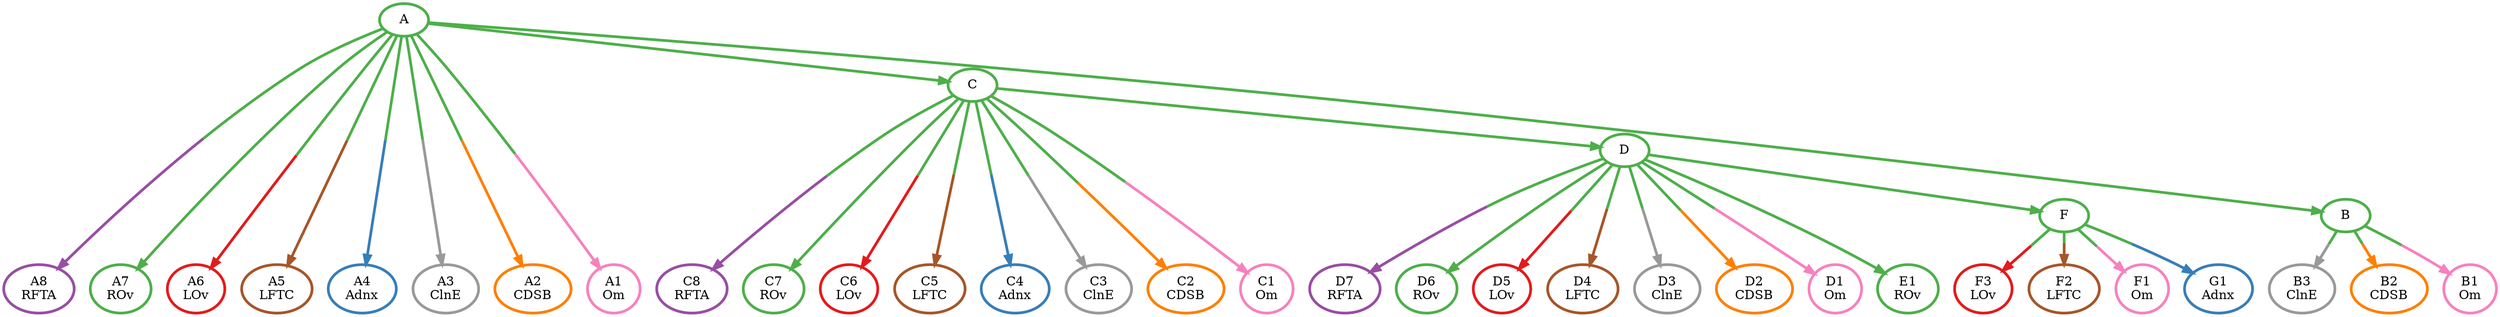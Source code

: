 digraph T {
	{
		rank=same
		35 [penwidth=3,colorscheme=set19,color=1,label="F3\nLOv"]
		34 [penwidth=3,colorscheme=set19,color=7,label="F2\nLFTC"]
		33 [penwidth=3,colorscheme=set19,color=8,label="F1\nOm"]
		32 [penwidth=3,colorscheme=set19,color=4,label="D7\nRFTA"]
		31 [penwidth=3,colorscheme=set19,color=3,label="D6\nROv"]
		30 [penwidth=3,colorscheme=set19,color=1,label="D5\nLOv"]
		29 [penwidth=3,colorscheme=set19,color=7,label="D4\nLFTC"]
		28 [penwidth=3,colorscheme=set19,color=9,label="D3\nClnE"]
		27 [penwidth=3,colorscheme=set19,color=5,label="D2\nCDSB"]
		26 [penwidth=3,colorscheme=set19,color=8,label="D1\nOm"]
		25 [penwidth=3,colorscheme=set19,color=4,label="C8\nRFTA"]
		24 [penwidth=3,colorscheme=set19,color=3,label="C7\nROv"]
		23 [penwidth=3,colorscheme=set19,color=1,label="C6\nLOv"]
		22 [penwidth=3,colorscheme=set19,color=7,label="C5\nLFTC"]
		21 [penwidth=3,colorscheme=set19,color=2,label="C4\nAdnx"]
		20 [penwidth=3,colorscheme=set19,color=9,label="C3\nClnE"]
		19 [penwidth=3,colorscheme=set19,color=5,label="C2\nCDSB"]
		18 [penwidth=3,colorscheme=set19,color=8,label="C1\nOm"]
		17 [penwidth=3,colorscheme=set19,color=9,label="B3\nClnE"]
		16 [penwidth=3,colorscheme=set19,color=5,label="B2\nCDSB"]
		15 [penwidth=3,colorscheme=set19,color=8,label="B1\nOm"]
		14 [penwidth=3,colorscheme=set19,color=4,label="A8\nRFTA"]
		13 [penwidth=3,colorscheme=set19,color=3,label="A7\nROv"]
		12 [penwidth=3,colorscheme=set19,color=1,label="A6\nLOv"]
		11 [penwidth=3,colorscheme=set19,color=7,label="A5\nLFTC"]
		10 [penwidth=3,colorscheme=set19,color=2,label="A4\nAdnx"]
		9 [penwidth=3,colorscheme=set19,color=9,label="A3\nClnE"]
		8 [penwidth=3,colorscheme=set19,color=5,label="A2\nCDSB"]
		7 [penwidth=3,colorscheme=set19,color=8,label="A1\nOm"]
		6 [penwidth=3,colorscheme=set19,color=2,label="G1\nAdnx"]
		4 [penwidth=3,colorscheme=set19,color=3,label="E1\nROv"]
	}
	5 [penwidth=3,colorscheme=set19,color=3,label="F"]
	3 [penwidth=3,colorscheme=set19,color=3,label="D"]
	2 [penwidth=3,colorscheme=set19,color=3,label="C"]
	1 [penwidth=3,colorscheme=set19,color=3,label="B"]
	0 [penwidth=3,colorscheme=set19,color=3,label="A"]
	5 -> 35 [penwidth=3,colorscheme=set19,color="3;0.5:1"]
	5 -> 34 [penwidth=3,colorscheme=set19,color="3;0.5:7"]
	5 -> 33 [penwidth=3,colorscheme=set19,color="3;0.5:8"]
	5 -> 6 [penwidth=3,colorscheme=set19,color="3;0.5:2"]
	3 -> 32 [penwidth=3,colorscheme=set19,color="3;0.5:4"]
	3 -> 31 [penwidth=3,colorscheme=set19,color=3]
	3 -> 30 [penwidth=3,colorscheme=set19,color="3;0.5:1"]
	3 -> 29 [penwidth=3,colorscheme=set19,color="3;0.5:7"]
	3 -> 28 [penwidth=3,colorscheme=set19,color="3;0.5:9"]
	3 -> 27 [penwidth=3,colorscheme=set19,color="3;0.5:5"]
	3 -> 26 [penwidth=3,colorscheme=set19,color="3;0.5:8"]
	3 -> 5 [penwidth=3,colorscheme=set19,color=3]
	3 -> 4 [penwidth=3,colorscheme=set19,color=3]
	2 -> 25 [penwidth=3,colorscheme=set19,color="3;0.5:4"]
	2 -> 24 [penwidth=3,colorscheme=set19,color=3]
	2 -> 23 [penwidth=3,colorscheme=set19,color="3;0.5:1"]
	2 -> 22 [penwidth=3,colorscheme=set19,color="3;0.5:7"]
	2 -> 21 [penwidth=3,colorscheme=set19,color="3;0.5:2"]
	2 -> 20 [penwidth=3,colorscheme=set19,color="3;0.5:9"]
	2 -> 19 [penwidth=3,colorscheme=set19,color="3;0.5:5"]
	2 -> 18 [penwidth=3,colorscheme=set19,color="3;0.5:8"]
	2 -> 3 [penwidth=3,colorscheme=set19,color=3]
	1 -> 17 [penwidth=3,colorscheme=set19,color="3;0.5:9"]
	1 -> 16 [penwidth=3,colorscheme=set19,color="3;0.5:5"]
	1 -> 15 [penwidth=3,colorscheme=set19,color="3;0.5:8"]
	0 -> 14 [penwidth=3,colorscheme=set19,color="3;0.5:4"]
	0 -> 13 [penwidth=3,colorscheme=set19,color=3]
	0 -> 12 [penwidth=3,colorscheme=set19,color="3;0.5:1"]
	0 -> 11 [penwidth=3,colorscheme=set19,color="3;0.5:7"]
	0 -> 10 [penwidth=3,colorscheme=set19,color="3;0.5:2"]
	0 -> 9 [penwidth=3,colorscheme=set19,color="3;0.5:9"]
	0 -> 8 [penwidth=3,colorscheme=set19,color="3;0.5:5"]
	0 -> 7 [penwidth=3,colorscheme=set19,color="3;0.5:8"]
	0 -> 2 [penwidth=3,colorscheme=set19,color=3]
	0 -> 1 [penwidth=3,colorscheme=set19,color=3]
}

